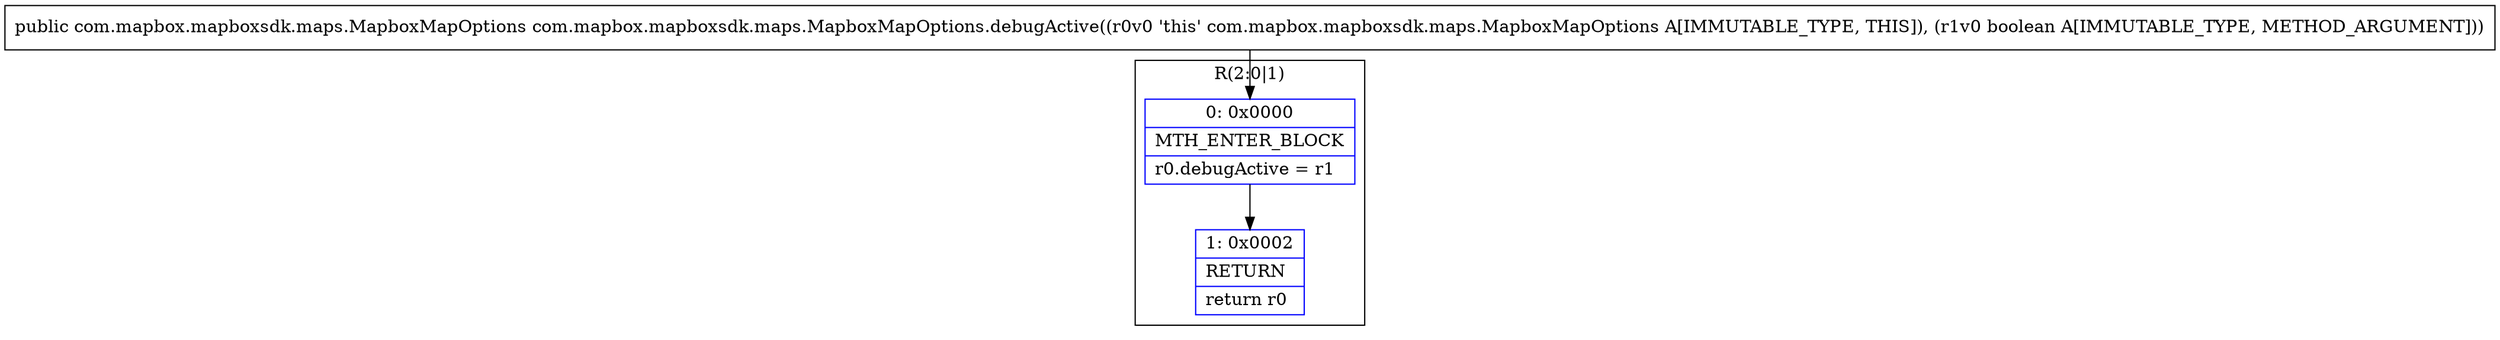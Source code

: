 digraph "CFG forcom.mapbox.mapboxsdk.maps.MapboxMapOptions.debugActive(Z)Lcom\/mapbox\/mapboxsdk\/maps\/MapboxMapOptions;" {
subgraph cluster_Region_910779442 {
label = "R(2:0|1)";
node [shape=record,color=blue];
Node_0 [shape=record,label="{0\:\ 0x0000|MTH_ENTER_BLOCK\l|r0.debugActive = r1\l}"];
Node_1 [shape=record,label="{1\:\ 0x0002|RETURN\l|return r0\l}"];
}
MethodNode[shape=record,label="{public com.mapbox.mapboxsdk.maps.MapboxMapOptions com.mapbox.mapboxsdk.maps.MapboxMapOptions.debugActive((r0v0 'this' com.mapbox.mapboxsdk.maps.MapboxMapOptions A[IMMUTABLE_TYPE, THIS]), (r1v0 boolean A[IMMUTABLE_TYPE, METHOD_ARGUMENT])) }"];
MethodNode -> Node_0;
Node_0 -> Node_1;
}

